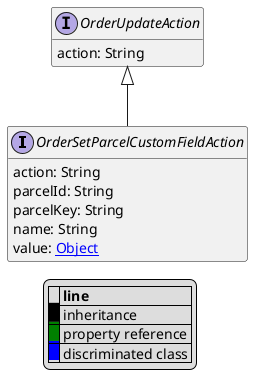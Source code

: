 @startuml

hide empty fields
hide empty methods
legend
|= |= line |
|<back:black>   </back>| inheritance |
|<back:green>   </back>| property reference |
|<back:blue>   </back>| discriminated class |
endlegend
interface OrderSetParcelCustomFieldAction [[OrderSetParcelCustomFieldAction.svg]] extends OrderUpdateAction {
    action: String
    parcelId: String
    parcelKey: String
    name: String
    value: [[Object.svg Object]]
}
interface OrderUpdateAction [[OrderUpdateAction.svg]]  {
    action: String
}





@enduml
